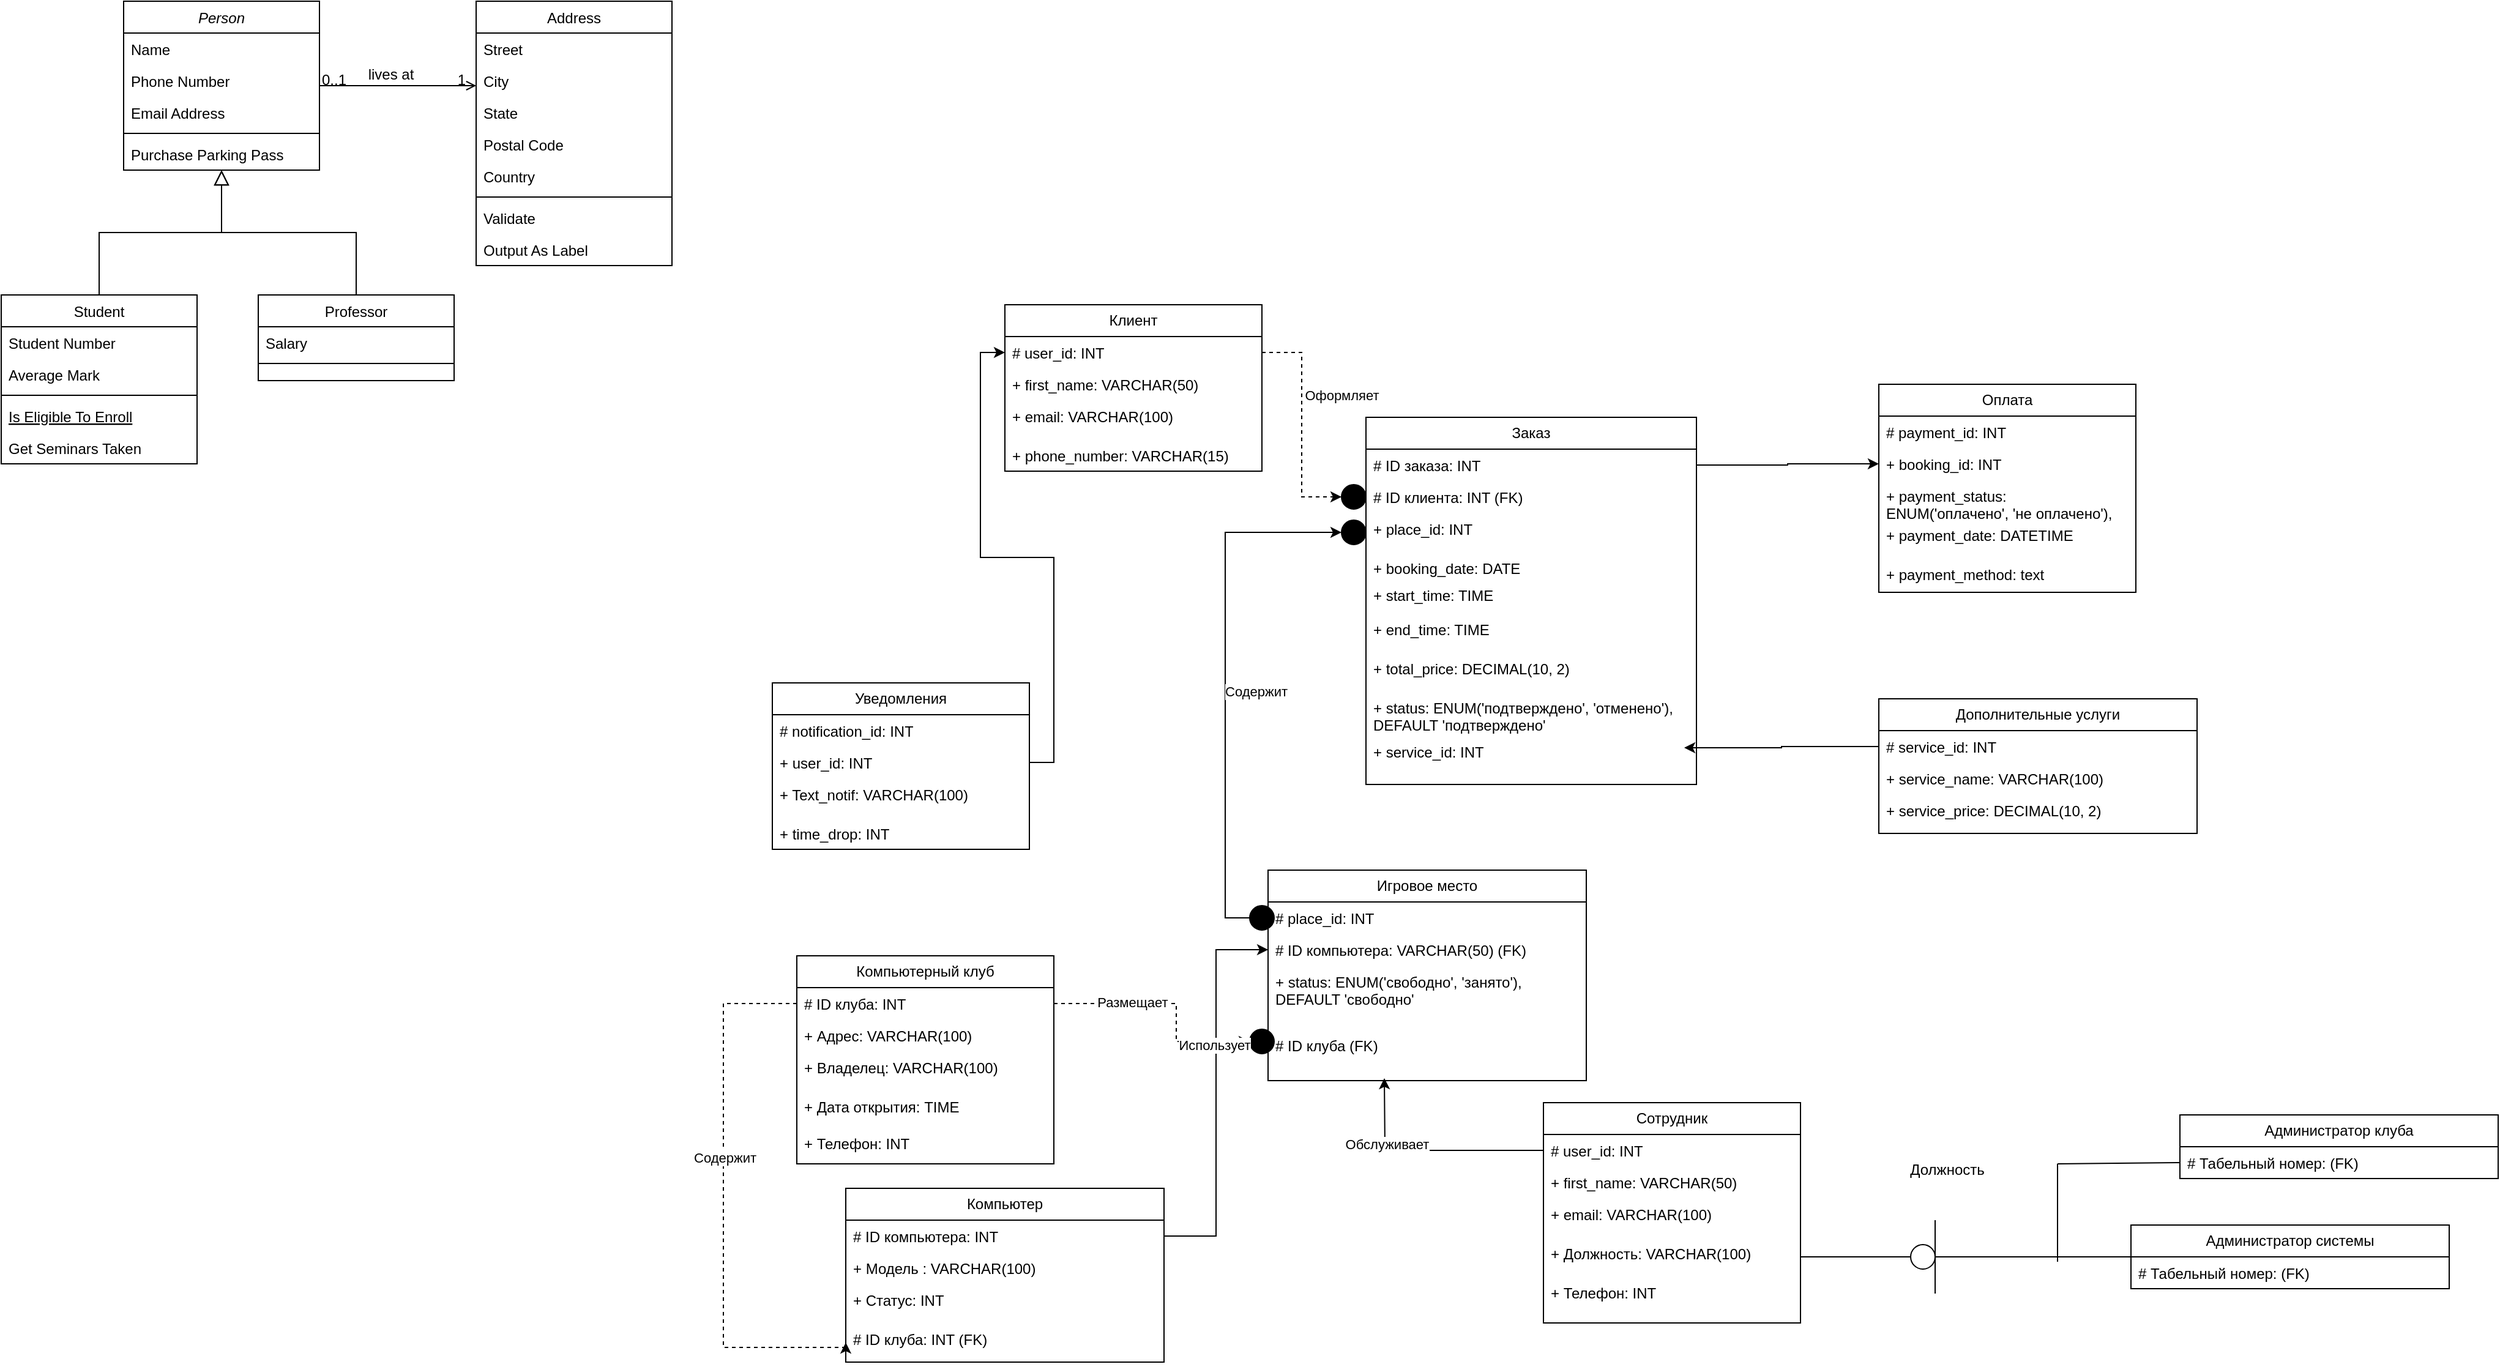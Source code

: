 <mxfile version="27.1.6">
  <diagram id="C5RBs43oDa-KdzZeNtuy" name="Page-1">
    <mxGraphModel dx="2500" dy="948" grid="1" gridSize="10" guides="1" tooltips="1" connect="1" arrows="1" fold="1" page="1" pageScale="1" pageWidth="827" pageHeight="1169" math="0" shadow="0">
      <root>
        <mxCell id="WIyWlLk6GJQsqaUBKTNV-0" />
        <mxCell id="WIyWlLk6GJQsqaUBKTNV-1" parent="WIyWlLk6GJQsqaUBKTNV-0" />
        <mxCell id="zkfFHV4jXpPFQw0GAbJ--0" value="Person" style="swimlane;fontStyle=2;align=center;verticalAlign=top;childLayout=stackLayout;horizontal=1;startSize=26;horizontalStack=0;resizeParent=1;resizeLast=0;collapsible=1;marginBottom=0;rounded=0;shadow=0;strokeWidth=1;" parent="WIyWlLk6GJQsqaUBKTNV-1" vertex="1">
          <mxGeometry x="220" y="120" width="160" height="138" as="geometry">
            <mxRectangle x="230" y="140" width="160" height="26" as="alternateBounds" />
          </mxGeometry>
        </mxCell>
        <mxCell id="zkfFHV4jXpPFQw0GAbJ--1" value="Name" style="text;align=left;verticalAlign=top;spacingLeft=4;spacingRight=4;overflow=hidden;rotatable=0;points=[[0,0.5],[1,0.5]];portConstraint=eastwest;" parent="zkfFHV4jXpPFQw0GAbJ--0" vertex="1">
          <mxGeometry y="26" width="160" height="26" as="geometry" />
        </mxCell>
        <mxCell id="zkfFHV4jXpPFQw0GAbJ--2" value="Phone Number" style="text;align=left;verticalAlign=top;spacingLeft=4;spacingRight=4;overflow=hidden;rotatable=0;points=[[0,0.5],[1,0.5]];portConstraint=eastwest;rounded=0;shadow=0;html=0;" parent="zkfFHV4jXpPFQw0GAbJ--0" vertex="1">
          <mxGeometry y="52" width="160" height="26" as="geometry" />
        </mxCell>
        <mxCell id="zkfFHV4jXpPFQw0GAbJ--3" value="Email Address" style="text;align=left;verticalAlign=top;spacingLeft=4;spacingRight=4;overflow=hidden;rotatable=0;points=[[0,0.5],[1,0.5]];portConstraint=eastwest;rounded=0;shadow=0;html=0;" parent="zkfFHV4jXpPFQw0GAbJ--0" vertex="1">
          <mxGeometry y="78" width="160" height="26" as="geometry" />
        </mxCell>
        <mxCell id="zkfFHV4jXpPFQw0GAbJ--4" value="" style="line;html=1;strokeWidth=1;align=left;verticalAlign=middle;spacingTop=-1;spacingLeft=3;spacingRight=3;rotatable=0;labelPosition=right;points=[];portConstraint=eastwest;" parent="zkfFHV4jXpPFQw0GAbJ--0" vertex="1">
          <mxGeometry y="104" width="160" height="8" as="geometry" />
        </mxCell>
        <mxCell id="zkfFHV4jXpPFQw0GAbJ--5" value="Purchase Parking Pass" style="text;align=left;verticalAlign=top;spacingLeft=4;spacingRight=4;overflow=hidden;rotatable=0;points=[[0,0.5],[1,0.5]];portConstraint=eastwest;" parent="zkfFHV4jXpPFQw0GAbJ--0" vertex="1">
          <mxGeometry y="112" width="160" height="26" as="geometry" />
        </mxCell>
        <mxCell id="zkfFHV4jXpPFQw0GAbJ--6" value="Student" style="swimlane;fontStyle=0;align=center;verticalAlign=top;childLayout=stackLayout;horizontal=1;startSize=26;horizontalStack=0;resizeParent=1;resizeLast=0;collapsible=1;marginBottom=0;rounded=0;shadow=0;strokeWidth=1;" parent="WIyWlLk6GJQsqaUBKTNV-1" vertex="1">
          <mxGeometry x="120" y="360" width="160" height="138" as="geometry">
            <mxRectangle x="130" y="380" width="160" height="26" as="alternateBounds" />
          </mxGeometry>
        </mxCell>
        <mxCell id="zkfFHV4jXpPFQw0GAbJ--7" value="Student Number" style="text;align=left;verticalAlign=top;spacingLeft=4;spacingRight=4;overflow=hidden;rotatable=0;points=[[0,0.5],[1,0.5]];portConstraint=eastwest;" parent="zkfFHV4jXpPFQw0GAbJ--6" vertex="1">
          <mxGeometry y="26" width="160" height="26" as="geometry" />
        </mxCell>
        <mxCell id="zkfFHV4jXpPFQw0GAbJ--8" value="Average Mark" style="text;align=left;verticalAlign=top;spacingLeft=4;spacingRight=4;overflow=hidden;rotatable=0;points=[[0,0.5],[1,0.5]];portConstraint=eastwest;rounded=0;shadow=0;html=0;" parent="zkfFHV4jXpPFQw0GAbJ--6" vertex="1">
          <mxGeometry y="52" width="160" height="26" as="geometry" />
        </mxCell>
        <mxCell id="zkfFHV4jXpPFQw0GAbJ--9" value="" style="line;html=1;strokeWidth=1;align=left;verticalAlign=middle;spacingTop=-1;spacingLeft=3;spacingRight=3;rotatable=0;labelPosition=right;points=[];portConstraint=eastwest;" parent="zkfFHV4jXpPFQw0GAbJ--6" vertex="1">
          <mxGeometry y="78" width="160" height="8" as="geometry" />
        </mxCell>
        <mxCell id="zkfFHV4jXpPFQw0GAbJ--10" value="Is Eligible To Enroll" style="text;align=left;verticalAlign=top;spacingLeft=4;spacingRight=4;overflow=hidden;rotatable=0;points=[[0,0.5],[1,0.5]];portConstraint=eastwest;fontStyle=4" parent="zkfFHV4jXpPFQw0GAbJ--6" vertex="1">
          <mxGeometry y="86" width="160" height="26" as="geometry" />
        </mxCell>
        <mxCell id="zkfFHV4jXpPFQw0GAbJ--11" value="Get Seminars Taken" style="text;align=left;verticalAlign=top;spacingLeft=4;spacingRight=4;overflow=hidden;rotatable=0;points=[[0,0.5],[1,0.5]];portConstraint=eastwest;" parent="zkfFHV4jXpPFQw0GAbJ--6" vertex="1">
          <mxGeometry y="112" width="160" height="26" as="geometry" />
        </mxCell>
        <mxCell id="zkfFHV4jXpPFQw0GAbJ--12" value="" style="endArrow=block;endSize=10;endFill=0;shadow=0;strokeWidth=1;rounded=0;curved=0;edgeStyle=elbowEdgeStyle;elbow=vertical;" parent="WIyWlLk6GJQsqaUBKTNV-1" source="zkfFHV4jXpPFQw0GAbJ--6" target="zkfFHV4jXpPFQw0GAbJ--0" edge="1">
          <mxGeometry width="160" relative="1" as="geometry">
            <mxPoint x="200" y="203" as="sourcePoint" />
            <mxPoint x="200" y="203" as="targetPoint" />
          </mxGeometry>
        </mxCell>
        <mxCell id="zkfFHV4jXpPFQw0GAbJ--13" value="Professor" style="swimlane;fontStyle=0;align=center;verticalAlign=top;childLayout=stackLayout;horizontal=1;startSize=26;horizontalStack=0;resizeParent=1;resizeLast=0;collapsible=1;marginBottom=0;rounded=0;shadow=0;strokeWidth=1;" parent="WIyWlLk6GJQsqaUBKTNV-1" vertex="1">
          <mxGeometry x="330" y="360" width="160" height="70" as="geometry">
            <mxRectangle x="340" y="380" width="170" height="26" as="alternateBounds" />
          </mxGeometry>
        </mxCell>
        <mxCell id="zkfFHV4jXpPFQw0GAbJ--14" value="Salary" style="text;align=left;verticalAlign=top;spacingLeft=4;spacingRight=4;overflow=hidden;rotatable=0;points=[[0,0.5],[1,0.5]];portConstraint=eastwest;" parent="zkfFHV4jXpPFQw0GAbJ--13" vertex="1">
          <mxGeometry y="26" width="160" height="26" as="geometry" />
        </mxCell>
        <mxCell id="zkfFHV4jXpPFQw0GAbJ--15" value="" style="line;html=1;strokeWidth=1;align=left;verticalAlign=middle;spacingTop=-1;spacingLeft=3;spacingRight=3;rotatable=0;labelPosition=right;points=[];portConstraint=eastwest;" parent="zkfFHV4jXpPFQw0GAbJ--13" vertex="1">
          <mxGeometry y="52" width="160" height="8" as="geometry" />
        </mxCell>
        <mxCell id="zkfFHV4jXpPFQw0GAbJ--16" value="" style="endArrow=block;endSize=10;endFill=0;shadow=0;strokeWidth=1;rounded=0;curved=0;edgeStyle=elbowEdgeStyle;elbow=vertical;" parent="WIyWlLk6GJQsqaUBKTNV-1" source="zkfFHV4jXpPFQw0GAbJ--13" target="zkfFHV4jXpPFQw0GAbJ--0" edge="1">
          <mxGeometry width="160" relative="1" as="geometry">
            <mxPoint x="210" y="373" as="sourcePoint" />
            <mxPoint x="310" y="271" as="targetPoint" />
          </mxGeometry>
        </mxCell>
        <mxCell id="zkfFHV4jXpPFQw0GAbJ--17" value="Address" style="swimlane;fontStyle=0;align=center;verticalAlign=top;childLayout=stackLayout;horizontal=1;startSize=26;horizontalStack=0;resizeParent=1;resizeLast=0;collapsible=1;marginBottom=0;rounded=0;shadow=0;strokeWidth=1;" parent="WIyWlLk6GJQsqaUBKTNV-1" vertex="1">
          <mxGeometry x="508" y="120" width="160" height="216" as="geometry">
            <mxRectangle x="550" y="140" width="160" height="26" as="alternateBounds" />
          </mxGeometry>
        </mxCell>
        <mxCell id="zkfFHV4jXpPFQw0GAbJ--18" value="Street" style="text;align=left;verticalAlign=top;spacingLeft=4;spacingRight=4;overflow=hidden;rotatable=0;points=[[0,0.5],[1,0.5]];portConstraint=eastwest;" parent="zkfFHV4jXpPFQw0GAbJ--17" vertex="1">
          <mxGeometry y="26" width="160" height="26" as="geometry" />
        </mxCell>
        <mxCell id="zkfFHV4jXpPFQw0GAbJ--19" value="City" style="text;align=left;verticalAlign=top;spacingLeft=4;spacingRight=4;overflow=hidden;rotatable=0;points=[[0,0.5],[1,0.5]];portConstraint=eastwest;rounded=0;shadow=0;html=0;" parent="zkfFHV4jXpPFQw0GAbJ--17" vertex="1">
          <mxGeometry y="52" width="160" height="26" as="geometry" />
        </mxCell>
        <mxCell id="zkfFHV4jXpPFQw0GAbJ--20" value="State" style="text;align=left;verticalAlign=top;spacingLeft=4;spacingRight=4;overflow=hidden;rotatable=0;points=[[0,0.5],[1,0.5]];portConstraint=eastwest;rounded=0;shadow=0;html=0;" parent="zkfFHV4jXpPFQw0GAbJ--17" vertex="1">
          <mxGeometry y="78" width="160" height="26" as="geometry" />
        </mxCell>
        <mxCell id="zkfFHV4jXpPFQw0GAbJ--21" value="Postal Code" style="text;align=left;verticalAlign=top;spacingLeft=4;spacingRight=4;overflow=hidden;rotatable=0;points=[[0,0.5],[1,0.5]];portConstraint=eastwest;rounded=0;shadow=0;html=0;" parent="zkfFHV4jXpPFQw0GAbJ--17" vertex="1">
          <mxGeometry y="104" width="160" height="26" as="geometry" />
        </mxCell>
        <mxCell id="zkfFHV4jXpPFQw0GAbJ--22" value="Country" style="text;align=left;verticalAlign=top;spacingLeft=4;spacingRight=4;overflow=hidden;rotatable=0;points=[[0,0.5],[1,0.5]];portConstraint=eastwest;rounded=0;shadow=0;html=0;" parent="zkfFHV4jXpPFQw0GAbJ--17" vertex="1">
          <mxGeometry y="130" width="160" height="26" as="geometry" />
        </mxCell>
        <mxCell id="zkfFHV4jXpPFQw0GAbJ--23" value="" style="line;html=1;strokeWidth=1;align=left;verticalAlign=middle;spacingTop=-1;spacingLeft=3;spacingRight=3;rotatable=0;labelPosition=right;points=[];portConstraint=eastwest;" parent="zkfFHV4jXpPFQw0GAbJ--17" vertex="1">
          <mxGeometry y="156" width="160" height="8" as="geometry" />
        </mxCell>
        <mxCell id="zkfFHV4jXpPFQw0GAbJ--24" value="Validate" style="text;align=left;verticalAlign=top;spacingLeft=4;spacingRight=4;overflow=hidden;rotatable=0;points=[[0,0.5],[1,0.5]];portConstraint=eastwest;" parent="zkfFHV4jXpPFQw0GAbJ--17" vertex="1">
          <mxGeometry y="164" width="160" height="26" as="geometry" />
        </mxCell>
        <mxCell id="zkfFHV4jXpPFQw0GAbJ--25" value="Output As Label" style="text;align=left;verticalAlign=top;spacingLeft=4;spacingRight=4;overflow=hidden;rotatable=0;points=[[0,0.5],[1,0.5]];portConstraint=eastwest;" parent="zkfFHV4jXpPFQw0GAbJ--17" vertex="1">
          <mxGeometry y="190" width="160" height="26" as="geometry" />
        </mxCell>
        <mxCell id="zkfFHV4jXpPFQw0GAbJ--26" value="" style="endArrow=open;shadow=0;strokeWidth=1;rounded=0;curved=0;endFill=1;edgeStyle=elbowEdgeStyle;elbow=vertical;" parent="WIyWlLk6GJQsqaUBKTNV-1" source="zkfFHV4jXpPFQw0GAbJ--0" target="zkfFHV4jXpPFQw0GAbJ--17" edge="1">
          <mxGeometry x="0.5" y="41" relative="1" as="geometry">
            <mxPoint x="380" y="192" as="sourcePoint" />
            <mxPoint x="540" y="192" as="targetPoint" />
            <mxPoint x="-40" y="32" as="offset" />
          </mxGeometry>
        </mxCell>
        <mxCell id="zkfFHV4jXpPFQw0GAbJ--27" value="0..1" style="resizable=0;align=left;verticalAlign=bottom;labelBackgroundColor=none;fontSize=12;" parent="zkfFHV4jXpPFQw0GAbJ--26" connectable="0" vertex="1">
          <mxGeometry x="-1" relative="1" as="geometry">
            <mxPoint y="4" as="offset" />
          </mxGeometry>
        </mxCell>
        <mxCell id="zkfFHV4jXpPFQw0GAbJ--28" value="1" style="resizable=0;align=right;verticalAlign=bottom;labelBackgroundColor=none;fontSize=12;" parent="zkfFHV4jXpPFQw0GAbJ--26" connectable="0" vertex="1">
          <mxGeometry x="1" relative="1" as="geometry">
            <mxPoint x="-7" y="4" as="offset" />
          </mxGeometry>
        </mxCell>
        <mxCell id="zkfFHV4jXpPFQw0GAbJ--29" value="lives at" style="text;html=1;resizable=0;points=[];;align=center;verticalAlign=middle;labelBackgroundColor=none;rounded=0;shadow=0;strokeWidth=1;fontSize=12;" parent="zkfFHV4jXpPFQw0GAbJ--26" vertex="1" connectable="0">
          <mxGeometry x="0.5" y="49" relative="1" as="geometry">
            <mxPoint x="-38" y="40" as="offset" />
          </mxGeometry>
        </mxCell>
        <mxCell id="PLSxakcZ5Mj65EyhJ7dW-0" value="Клиент" style="swimlane;fontStyle=0;childLayout=stackLayout;horizontal=1;startSize=26;fillColor=none;horizontalStack=0;resizeParent=1;resizeParentMax=0;resizeLast=0;collapsible=1;marginBottom=0;whiteSpace=wrap;html=1;" vertex="1" parent="WIyWlLk6GJQsqaUBKTNV-1">
          <mxGeometry x="940" y="368" width="210" height="136" as="geometry" />
        </mxCell>
        <mxCell id="PLSxakcZ5Mj65EyhJ7dW-1" value="# user_id: INT" style="text;strokeColor=none;fillColor=none;align=left;verticalAlign=top;spacingLeft=4;spacingRight=4;overflow=hidden;rotatable=0;points=[[0,0.5],[1,0.5]];portConstraint=eastwest;whiteSpace=wrap;html=1;" vertex="1" parent="PLSxakcZ5Mj65EyhJ7dW-0">
          <mxGeometry y="26" width="210" height="26" as="geometry" />
        </mxCell>
        <mxCell id="PLSxakcZ5Mj65EyhJ7dW-2" value="+ first_name: VARCHAR(50)" style="text;strokeColor=none;fillColor=none;align=left;verticalAlign=top;spacingLeft=4;spacingRight=4;overflow=hidden;rotatable=0;points=[[0,0.5],[1,0.5]];portConstraint=eastwest;whiteSpace=wrap;html=1;" vertex="1" parent="PLSxakcZ5Mj65EyhJ7dW-0">
          <mxGeometry y="52" width="210" height="26" as="geometry" />
        </mxCell>
        <mxCell id="PLSxakcZ5Mj65EyhJ7dW-3" value="+ email: VARCHAR(100)" style="text;strokeColor=none;fillColor=none;align=left;verticalAlign=top;spacingLeft=4;spacingRight=4;overflow=hidden;rotatable=0;points=[[0,0.5],[1,0.5]];portConstraint=eastwest;whiteSpace=wrap;html=1;" vertex="1" parent="PLSxakcZ5Mj65EyhJ7dW-0">
          <mxGeometry y="78" width="210" height="32" as="geometry" />
        </mxCell>
        <mxCell id="PLSxakcZ5Mj65EyhJ7dW-21" value="+ phone_number: VARCHAR(15)" style="text;strokeColor=none;fillColor=none;align=left;verticalAlign=top;spacingLeft=4;spacingRight=4;overflow=hidden;rotatable=0;points=[[0,0.5],[1,0.5]];portConstraint=eastwest;whiteSpace=wrap;html=1;" vertex="1" parent="PLSxakcZ5Mj65EyhJ7dW-0">
          <mxGeometry y="110" width="210" height="26" as="geometry" />
        </mxCell>
        <mxCell id="PLSxakcZ5Mj65EyhJ7dW-4" value="Игровое место" style="swimlane;fontStyle=0;childLayout=stackLayout;horizontal=1;startSize=26;fillColor=none;horizontalStack=0;resizeParent=1;resizeParentMax=0;resizeLast=0;collapsible=1;marginBottom=0;whiteSpace=wrap;html=1;" vertex="1" parent="WIyWlLk6GJQsqaUBKTNV-1">
          <mxGeometry x="1155" y="830" width="260" height="172" as="geometry" />
        </mxCell>
        <mxCell id="PLSxakcZ5Mj65EyhJ7dW-5" value="# place_id: INT" style="text;strokeColor=none;fillColor=none;align=left;verticalAlign=top;spacingLeft=4;spacingRight=4;overflow=hidden;rotatable=0;points=[[0,0.5],[1,0.5]];portConstraint=eastwest;whiteSpace=wrap;html=1;" vertex="1" parent="PLSxakcZ5Mj65EyhJ7dW-4">
          <mxGeometry y="26" width="260" height="26" as="geometry" />
        </mxCell>
        <mxCell id="PLSxakcZ5Mj65EyhJ7dW-6" value="# ID компьютера: VARCHAR(50) (FK)" style="text;strokeColor=none;fillColor=none;align=left;verticalAlign=top;spacingLeft=4;spacingRight=4;overflow=hidden;rotatable=0;points=[[0,0.5],[1,0.5]];portConstraint=eastwest;whiteSpace=wrap;html=1;" vertex="1" parent="PLSxakcZ5Mj65EyhJ7dW-4">
          <mxGeometry y="52" width="260" height="26" as="geometry" />
        </mxCell>
        <mxCell id="PLSxakcZ5Mj65EyhJ7dW-7" value="+ status: ENUM(&#39;свободно&#39;, &#39;занято&#39;), DEFAULT &#39;свободно&#39;" style="text;strokeColor=none;fillColor=none;align=left;verticalAlign=top;spacingLeft=4;spacingRight=4;overflow=hidden;rotatable=0;points=[[0,0.5],[1,0.5]];portConstraint=eastwest;whiteSpace=wrap;html=1;" vertex="1" parent="PLSxakcZ5Mj65EyhJ7dW-4">
          <mxGeometry y="78" width="260" height="52" as="geometry" />
        </mxCell>
        <mxCell id="PLSxakcZ5Mj65EyhJ7dW-106" value="# ID клуба (FK&lt;span style=&quot;background-color: transparent; color: light-dark(rgb(0, 0, 0), rgb(255, 255, 255));&quot;&gt;)&lt;/span&gt;" style="text;strokeColor=none;fillColor=none;align=left;verticalAlign=top;spacingLeft=4;spacingRight=4;overflow=hidden;rotatable=0;points=[[0,0.5],[1,0.5]];portConstraint=eastwest;whiteSpace=wrap;html=1;" vertex="1" parent="PLSxakcZ5Mj65EyhJ7dW-4">
          <mxGeometry y="130" width="260" height="42" as="geometry" />
        </mxCell>
        <mxCell id="PLSxakcZ5Mj65EyhJ7dW-8" value="Заказ" style="swimlane;fontStyle=0;childLayout=stackLayout;horizontal=1;startSize=26;fillColor=none;horizontalStack=0;resizeParent=1;resizeParentMax=0;resizeLast=0;collapsible=1;marginBottom=0;whiteSpace=wrap;html=1;" vertex="1" parent="WIyWlLk6GJQsqaUBKTNV-1">
          <mxGeometry x="1235" y="460" width="270" height="300" as="geometry" />
        </mxCell>
        <mxCell id="PLSxakcZ5Mj65EyhJ7dW-9" value="# ID заказа: INT" style="text;strokeColor=none;fillColor=none;align=left;verticalAlign=top;spacingLeft=4;spacingRight=4;overflow=hidden;rotatable=0;points=[[0,0.5],[1,0.5]];portConstraint=eastwest;whiteSpace=wrap;html=1;" vertex="1" parent="PLSxakcZ5Mj65EyhJ7dW-8">
          <mxGeometry y="26" width="270" height="26" as="geometry" />
        </mxCell>
        <mxCell id="PLSxakcZ5Mj65EyhJ7dW-10" value="# ID клиента: INT (FK)" style="text;strokeColor=none;fillColor=none;align=left;verticalAlign=top;spacingLeft=4;spacingRight=4;overflow=hidden;rotatable=0;points=[[0,0.5],[1,0.5]];portConstraint=eastwest;whiteSpace=wrap;html=1;" vertex="1" parent="PLSxakcZ5Mj65EyhJ7dW-8">
          <mxGeometry y="52" width="270" height="26" as="geometry" />
        </mxCell>
        <mxCell id="PLSxakcZ5Mj65EyhJ7dW-11" value="+ place_id: INT" style="text;strokeColor=none;fillColor=none;align=left;verticalAlign=top;spacingLeft=4;spacingRight=4;overflow=hidden;rotatable=0;points=[[0,0.5],[1,0.5]];portConstraint=eastwest;whiteSpace=wrap;html=1;" vertex="1" parent="PLSxakcZ5Mj65EyhJ7dW-8">
          <mxGeometry y="78" width="270" height="32" as="geometry" />
        </mxCell>
        <mxCell id="PLSxakcZ5Mj65EyhJ7dW-12" value="+ booking_date: DATE" style="text;strokeColor=none;fillColor=none;align=left;verticalAlign=top;spacingLeft=4;spacingRight=4;overflow=hidden;rotatable=0;points=[[0,0.5],[1,0.5]];portConstraint=eastwest;whiteSpace=wrap;html=1;" vertex="1" parent="PLSxakcZ5Mj65EyhJ7dW-8">
          <mxGeometry y="110" width="270" height="190" as="geometry" />
        </mxCell>
        <mxCell id="PLSxakcZ5Mj65EyhJ7dW-13" value="+ start_time: TIME" style="text;strokeColor=none;fillColor=none;align=left;verticalAlign=top;spacingLeft=4;spacingRight=4;overflow=hidden;rotatable=0;points=[[0,0.5],[1,0.5]];portConstraint=eastwest;whiteSpace=wrap;html=1;" vertex="1" parent="WIyWlLk6GJQsqaUBKTNV-1">
          <mxGeometry x="1235" y="592" width="250" height="32" as="geometry" />
        </mxCell>
        <mxCell id="PLSxakcZ5Mj65EyhJ7dW-14" value="+ end_time: TIME" style="text;strokeColor=none;fillColor=none;align=left;verticalAlign=top;spacingLeft=4;spacingRight=4;overflow=hidden;rotatable=0;points=[[0,0.5],[1,0.5]];portConstraint=eastwest;whiteSpace=wrap;html=1;" vertex="1" parent="WIyWlLk6GJQsqaUBKTNV-1">
          <mxGeometry x="1235" y="620" width="250" height="32" as="geometry" />
        </mxCell>
        <mxCell id="PLSxakcZ5Mj65EyhJ7dW-15" value="+ total_price: DECIMAL(10, 2)" style="text;strokeColor=none;fillColor=none;align=left;verticalAlign=top;spacingLeft=4;spacingRight=4;overflow=hidden;rotatable=0;points=[[0,0.5],[1,0.5]];portConstraint=eastwest;whiteSpace=wrap;html=1;" vertex="1" parent="WIyWlLk6GJQsqaUBKTNV-1">
          <mxGeometry x="1235" y="652" width="250" height="98" as="geometry" />
        </mxCell>
        <mxCell id="PLSxakcZ5Mj65EyhJ7dW-16" value="+ status: ENUM(&#39;подтверждено&#39;, &#39;отменено&#39;), DEFAULT &#39;подтверждено&#39;" style="text;strokeColor=none;fillColor=none;align=left;verticalAlign=top;spacingLeft=4;spacingRight=4;overflow=hidden;rotatable=0;points=[[0,0.5],[1,0.5]];portConstraint=eastwest;whiteSpace=wrap;html=1;" vertex="1" parent="WIyWlLk6GJQsqaUBKTNV-1">
          <mxGeometry x="1235" y="684" width="260" height="66" as="geometry" />
        </mxCell>
        <mxCell id="PLSxakcZ5Mj65EyhJ7dW-17" value="Дополнительные услуги" style="swimlane;fontStyle=0;childLayout=stackLayout;horizontal=1;startSize=26;fillColor=none;horizontalStack=0;resizeParent=1;resizeParentMax=0;resizeLast=0;collapsible=1;marginBottom=0;whiteSpace=wrap;html=1;" vertex="1" parent="WIyWlLk6GJQsqaUBKTNV-1">
          <mxGeometry x="1654" y="690" width="260" height="110" as="geometry" />
        </mxCell>
        <mxCell id="PLSxakcZ5Mj65EyhJ7dW-18" value="# service_id: INT" style="text;strokeColor=none;fillColor=none;align=left;verticalAlign=top;spacingLeft=4;spacingRight=4;overflow=hidden;rotatable=0;points=[[0,0.5],[1,0.5]];portConstraint=eastwest;whiteSpace=wrap;html=1;" vertex="1" parent="PLSxakcZ5Mj65EyhJ7dW-17">
          <mxGeometry y="26" width="260" height="26" as="geometry" />
        </mxCell>
        <mxCell id="PLSxakcZ5Mj65EyhJ7dW-19" value="+ service_name: VARCHAR(100)" style="text;strokeColor=none;fillColor=none;align=left;verticalAlign=top;spacingLeft=4;spacingRight=4;overflow=hidden;rotatable=0;points=[[0,0.5],[1,0.5]];portConstraint=eastwest;whiteSpace=wrap;html=1;" vertex="1" parent="PLSxakcZ5Mj65EyhJ7dW-17">
          <mxGeometry y="52" width="260" height="26" as="geometry" />
        </mxCell>
        <mxCell id="PLSxakcZ5Mj65EyhJ7dW-20" value="+ service_price: DECIMAL(10, 2)" style="text;strokeColor=none;fillColor=none;align=left;verticalAlign=top;spacingLeft=4;spacingRight=4;overflow=hidden;rotatable=0;points=[[0,0.5],[1,0.5]];portConstraint=eastwest;whiteSpace=wrap;html=1;" vertex="1" parent="PLSxakcZ5Mj65EyhJ7dW-17">
          <mxGeometry y="78" width="260" height="32" as="geometry" />
        </mxCell>
        <mxCell id="PLSxakcZ5Mj65EyhJ7dW-22" value="+ service_id: INT" style="text;strokeColor=none;fillColor=none;align=left;verticalAlign=top;spacingLeft=4;spacingRight=4;overflow=hidden;rotatable=0;points=[[0,0.5],[1,0.5]];portConstraint=eastwest;whiteSpace=wrap;html=1;" vertex="1" parent="WIyWlLk6GJQsqaUBKTNV-1">
          <mxGeometry x="1235" y="720" width="260" height="20" as="geometry" />
        </mxCell>
        <mxCell id="PLSxakcZ5Mj65EyhJ7dW-23" value="Оплата" style="swimlane;fontStyle=0;childLayout=stackLayout;horizontal=1;startSize=26;fillColor=none;horizontalStack=0;resizeParent=1;resizeParentMax=0;resizeLast=0;collapsible=1;marginBottom=0;whiteSpace=wrap;html=1;" vertex="1" parent="WIyWlLk6GJQsqaUBKTNV-1">
          <mxGeometry x="1654" y="433" width="210" height="170" as="geometry" />
        </mxCell>
        <mxCell id="PLSxakcZ5Mj65EyhJ7dW-24" value="# payment_id: INT" style="text;strokeColor=none;fillColor=none;align=left;verticalAlign=top;spacingLeft=4;spacingRight=4;overflow=hidden;rotatable=0;points=[[0,0.5],[1,0.5]];portConstraint=eastwest;whiteSpace=wrap;html=1;" vertex="1" parent="PLSxakcZ5Mj65EyhJ7dW-23">
          <mxGeometry y="26" width="210" height="26" as="geometry" />
        </mxCell>
        <mxCell id="PLSxakcZ5Mj65EyhJ7dW-25" value="+ booking_id: INT" style="text;strokeColor=none;fillColor=none;align=left;verticalAlign=top;spacingLeft=4;spacingRight=4;overflow=hidden;rotatable=0;points=[[0,0.5],[1,0.5]];portConstraint=eastwest;whiteSpace=wrap;html=1;" vertex="1" parent="PLSxakcZ5Mj65EyhJ7dW-23">
          <mxGeometry y="52" width="210" height="26" as="geometry" />
        </mxCell>
        <mxCell id="PLSxakcZ5Mj65EyhJ7dW-27" value="+ payment_status: ENUM(&#39;оплачено&#39;, &#39;не оплачено&#39;), DEFAULT &#39;не оплачено&#39;" style="text;strokeColor=none;fillColor=none;align=left;verticalAlign=top;spacingLeft=4;spacingRight=4;overflow=hidden;rotatable=0;points=[[0,0.5],[1,0.5]];portConstraint=eastwest;whiteSpace=wrap;html=1;" vertex="1" parent="PLSxakcZ5Mj65EyhJ7dW-23">
          <mxGeometry y="78" width="210" height="32" as="geometry" />
        </mxCell>
        <mxCell id="PLSxakcZ5Mj65EyhJ7dW-28" value="+ payment_date: DATETIME" style="text;strokeColor=none;fillColor=none;align=left;verticalAlign=top;spacingLeft=4;spacingRight=4;overflow=hidden;rotatable=0;points=[[0,0.5],[1,0.5]];portConstraint=eastwest;whiteSpace=wrap;html=1;" vertex="1" parent="PLSxakcZ5Mj65EyhJ7dW-23">
          <mxGeometry y="110" width="210" height="32" as="geometry" />
        </mxCell>
        <mxCell id="PLSxakcZ5Mj65EyhJ7dW-26" value="+ payment_method: text" style="text;strokeColor=none;fillColor=none;align=left;verticalAlign=top;spacingLeft=4;spacingRight=4;overflow=hidden;rotatable=0;points=[[0,0.5],[1,0.5]];portConstraint=eastwest;whiteSpace=wrap;html=1;" vertex="1" parent="PLSxakcZ5Mj65EyhJ7dW-23">
          <mxGeometry y="142" width="210" height="28" as="geometry" />
        </mxCell>
        <mxCell id="PLSxakcZ5Mj65EyhJ7dW-29" value="Уведомления" style="swimlane;fontStyle=0;childLayout=stackLayout;horizontal=1;startSize=26;fillColor=none;horizontalStack=0;resizeParent=1;resizeParentMax=0;resizeLast=0;collapsible=1;marginBottom=0;whiteSpace=wrap;html=1;" vertex="1" parent="WIyWlLk6GJQsqaUBKTNV-1">
          <mxGeometry x="750" y="677" width="210" height="136" as="geometry" />
        </mxCell>
        <mxCell id="PLSxakcZ5Mj65EyhJ7dW-30" value="#&amp;nbsp;&lt;span style=&quot;white-space-collapse: preserve;&quot; data-src-align=&quot;0:11&quot; class=&quot;EzKURWReUAB5oZgtQNkl&quot;&gt;notification&lt;/span&gt;_id: INT" style="text;strokeColor=none;fillColor=none;align=left;verticalAlign=top;spacingLeft=4;spacingRight=4;overflow=hidden;rotatable=0;points=[[0,0.5],[1,0.5]];portConstraint=eastwest;whiteSpace=wrap;html=1;" vertex="1" parent="PLSxakcZ5Mj65EyhJ7dW-29">
          <mxGeometry y="26" width="210" height="26" as="geometry" />
        </mxCell>
        <mxCell id="PLSxakcZ5Mj65EyhJ7dW-31" value="+ user_id: INT" style="text;strokeColor=none;fillColor=none;align=left;verticalAlign=top;spacingLeft=4;spacingRight=4;overflow=hidden;rotatable=0;points=[[0,0.5],[1,0.5]];portConstraint=eastwest;whiteSpace=wrap;html=1;" vertex="1" parent="PLSxakcZ5Mj65EyhJ7dW-29">
          <mxGeometry y="52" width="210" height="26" as="geometry" />
        </mxCell>
        <mxCell id="PLSxakcZ5Mj65EyhJ7dW-32" value="+ Text_notif: VARCHAR(100)" style="text;strokeColor=none;fillColor=none;align=left;verticalAlign=top;spacingLeft=4;spacingRight=4;overflow=hidden;rotatable=0;points=[[0,0.5],[1,0.5]];portConstraint=eastwest;whiteSpace=wrap;html=1;" vertex="1" parent="PLSxakcZ5Mj65EyhJ7dW-29">
          <mxGeometry y="78" width="210" height="32" as="geometry" />
        </mxCell>
        <mxCell id="PLSxakcZ5Mj65EyhJ7dW-33" value="+ time_drop: INT" style="text;strokeColor=none;fillColor=none;align=left;verticalAlign=top;spacingLeft=4;spacingRight=4;overflow=hidden;rotatable=0;points=[[0,0.5],[1,0.5]];portConstraint=eastwest;whiteSpace=wrap;html=1;" vertex="1" parent="PLSxakcZ5Mj65EyhJ7dW-29">
          <mxGeometry y="110" width="210" height="26" as="geometry" />
        </mxCell>
        <mxCell id="PLSxakcZ5Mj65EyhJ7dW-34" style="edgeStyle=orthogonalEdgeStyle;rounded=0;orthogonalLoop=1;jettySize=auto;html=1;exitX=1;exitY=0.5;exitDx=0;exitDy=0;entryX=0;entryY=0.5;entryDx=0;entryDy=0;" edge="1" parent="WIyWlLk6GJQsqaUBKTNV-1" source="PLSxakcZ5Mj65EyhJ7dW-31" target="PLSxakcZ5Mj65EyhJ7dW-1">
          <mxGeometry relative="1" as="geometry" />
        </mxCell>
        <mxCell id="PLSxakcZ5Mj65EyhJ7dW-35" style="edgeStyle=orthogonalEdgeStyle;rounded=0;orthogonalLoop=1;jettySize=auto;html=1;exitX=1;exitY=0.5;exitDx=0;exitDy=0;entryX=0;entryY=0.5;entryDx=0;entryDy=0;" edge="1" parent="WIyWlLk6GJQsqaUBKTNV-1" source="PLSxakcZ5Mj65EyhJ7dW-97" target="PLSxakcZ5Mj65EyhJ7dW-10">
          <mxGeometry relative="1" as="geometry" />
        </mxCell>
        <mxCell id="PLSxakcZ5Mj65EyhJ7dW-84" value="Оформляет" style="edgeLabel;html=1;align=center;verticalAlign=middle;resizable=0;points=[];" vertex="1" connectable="0" parent="PLSxakcZ5Mj65EyhJ7dW-35">
          <mxGeometry x="0.39" y="-6" relative="1" as="geometry">
            <mxPoint x="-20" y="-83" as="offset" />
          </mxGeometry>
        </mxCell>
        <mxCell id="PLSxakcZ5Mj65EyhJ7dW-36" style="edgeStyle=orthogonalEdgeStyle;rounded=0;orthogonalLoop=1;jettySize=auto;html=1;exitX=0;exitY=0.5;exitDx=0;exitDy=0;entryX=0;entryY=0.5;entryDx=0;entryDy=0;" edge="1" parent="WIyWlLk6GJQsqaUBKTNV-1" source="PLSxakcZ5Mj65EyhJ7dW-88" target="PLSxakcZ5Mj65EyhJ7dW-11">
          <mxGeometry relative="1" as="geometry" />
        </mxCell>
        <mxCell id="PLSxakcZ5Mj65EyhJ7dW-37" style="edgeStyle=orthogonalEdgeStyle;rounded=0;orthogonalLoop=1;jettySize=auto;html=1;exitX=1;exitY=0.5;exitDx=0;exitDy=0;entryX=0;entryY=0.5;entryDx=0;entryDy=0;" edge="1" parent="WIyWlLk6GJQsqaUBKTNV-1" source="PLSxakcZ5Mj65EyhJ7dW-9" target="PLSxakcZ5Mj65EyhJ7dW-25">
          <mxGeometry relative="1" as="geometry" />
        </mxCell>
        <mxCell id="PLSxakcZ5Mj65EyhJ7dW-38" style="edgeStyle=orthogonalEdgeStyle;rounded=0;orthogonalLoop=1;jettySize=auto;html=1;exitX=0;exitY=0.5;exitDx=0;exitDy=0;entryX=1;entryY=0.5;entryDx=0;entryDy=0;" edge="1" parent="WIyWlLk6GJQsqaUBKTNV-1" source="PLSxakcZ5Mj65EyhJ7dW-18" target="PLSxakcZ5Mj65EyhJ7dW-22">
          <mxGeometry relative="1" as="geometry" />
        </mxCell>
        <mxCell id="PLSxakcZ5Mj65EyhJ7dW-44" value="Компьютерный клуб" style="swimlane;fontStyle=0;childLayout=stackLayout;horizontal=1;startSize=26;fillColor=none;horizontalStack=0;resizeParent=1;resizeParentMax=0;resizeLast=0;collapsible=1;marginBottom=0;whiteSpace=wrap;html=1;" vertex="1" parent="WIyWlLk6GJQsqaUBKTNV-1">
          <mxGeometry x="770" y="900" width="210" height="170" as="geometry" />
        </mxCell>
        <mxCell id="PLSxakcZ5Mj65EyhJ7dW-45" value="# &lt;span style=&quot;white-space-collapse: preserve;&quot;&gt;ID клуба&lt;/span&gt;: INT" style="text;strokeColor=none;fillColor=none;align=left;verticalAlign=top;spacingLeft=4;spacingRight=4;overflow=hidden;rotatable=0;points=[[0,0.5],[1,0.5]];portConstraint=eastwest;whiteSpace=wrap;html=1;" vertex="1" parent="PLSxakcZ5Mj65EyhJ7dW-44">
          <mxGeometry y="26" width="210" height="26" as="geometry" />
        </mxCell>
        <mxCell id="PLSxakcZ5Mj65EyhJ7dW-46" value="+ Адрес: VARCHAR(100)" style="text;strokeColor=none;fillColor=none;align=left;verticalAlign=top;spacingLeft=4;spacingRight=4;overflow=hidden;rotatable=0;points=[[0,0.5],[1,0.5]];portConstraint=eastwest;whiteSpace=wrap;html=1;" vertex="1" parent="PLSxakcZ5Mj65EyhJ7dW-44">
          <mxGeometry y="52" width="210" height="26" as="geometry" />
        </mxCell>
        <mxCell id="PLSxakcZ5Mj65EyhJ7dW-47" value="+ Владелец: VARCHAR(100)" style="text;strokeColor=none;fillColor=none;align=left;verticalAlign=top;spacingLeft=4;spacingRight=4;overflow=hidden;rotatable=0;points=[[0,0.5],[1,0.5]];portConstraint=eastwest;whiteSpace=wrap;html=1;" vertex="1" parent="PLSxakcZ5Mj65EyhJ7dW-44">
          <mxGeometry y="78" width="210" height="32" as="geometry" />
        </mxCell>
        <mxCell id="PLSxakcZ5Mj65EyhJ7dW-48" value="+ Дата открытия: TIME" style="text;strokeColor=none;fillColor=none;align=left;verticalAlign=top;spacingLeft=4;spacingRight=4;overflow=hidden;rotatable=0;points=[[0,0.5],[1,0.5]];portConstraint=eastwest;whiteSpace=wrap;html=1;" vertex="1" parent="PLSxakcZ5Mj65EyhJ7dW-44">
          <mxGeometry y="110" width="210" height="30" as="geometry" />
        </mxCell>
        <mxCell id="PLSxakcZ5Mj65EyhJ7dW-49" value="+ Телефон: INT" style="text;strokeColor=none;fillColor=none;align=left;verticalAlign=top;spacingLeft=4;spacingRight=4;overflow=hidden;rotatable=0;points=[[0,0.5],[1,0.5]];portConstraint=eastwest;whiteSpace=wrap;html=1;" vertex="1" parent="PLSxakcZ5Mj65EyhJ7dW-44">
          <mxGeometry y="140" width="210" height="30" as="geometry" />
        </mxCell>
        <mxCell id="PLSxakcZ5Mj65EyhJ7dW-58" value="Сотрудник" style="swimlane;fontStyle=0;childLayout=stackLayout;horizontal=1;startSize=26;fillColor=none;horizontalStack=0;resizeParent=1;resizeParentMax=0;resizeLast=0;collapsible=1;marginBottom=0;whiteSpace=wrap;html=1;" vertex="1" parent="WIyWlLk6GJQsqaUBKTNV-1">
          <mxGeometry x="1380" y="1020" width="210" height="180" as="geometry" />
        </mxCell>
        <mxCell id="PLSxakcZ5Mj65EyhJ7dW-64" style="edgeStyle=orthogonalEdgeStyle;rounded=0;orthogonalLoop=1;jettySize=auto;html=1;" edge="1" parent="PLSxakcZ5Mj65EyhJ7dW-58" source="PLSxakcZ5Mj65EyhJ7dW-59">
          <mxGeometry relative="1" as="geometry">
            <mxPoint x="-130" y="-20" as="targetPoint" />
          </mxGeometry>
        </mxCell>
        <mxCell id="PLSxakcZ5Mj65EyhJ7dW-85" value="Обслуживает" style="edgeLabel;html=1;align=center;verticalAlign=middle;resizable=0;points=[];" vertex="1" connectable="0" parent="PLSxakcZ5Mj65EyhJ7dW-64">
          <mxGeometry x="0.428" y="-1" relative="1" as="geometry">
            <mxPoint as="offset" />
          </mxGeometry>
        </mxCell>
        <mxCell id="PLSxakcZ5Mj65EyhJ7dW-59" value="# user_id: INT" style="text;strokeColor=none;fillColor=none;align=left;verticalAlign=top;spacingLeft=4;spacingRight=4;overflow=hidden;rotatable=0;points=[[0,0.5],[1,0.5]];portConstraint=eastwest;whiteSpace=wrap;html=1;" vertex="1" parent="PLSxakcZ5Mj65EyhJ7dW-58">
          <mxGeometry y="26" width="210" height="26" as="geometry" />
        </mxCell>
        <mxCell id="PLSxakcZ5Mj65EyhJ7dW-60" value="+ first_name: VARCHAR(50)" style="text;strokeColor=none;fillColor=none;align=left;verticalAlign=top;spacingLeft=4;spacingRight=4;overflow=hidden;rotatable=0;points=[[0,0.5],[1,0.5]];portConstraint=eastwest;whiteSpace=wrap;html=1;" vertex="1" parent="PLSxakcZ5Mj65EyhJ7dW-58">
          <mxGeometry y="52" width="210" height="26" as="geometry" />
        </mxCell>
        <mxCell id="PLSxakcZ5Mj65EyhJ7dW-61" value="+ email: VARCHAR(100)" style="text;strokeColor=none;fillColor=none;align=left;verticalAlign=top;spacingLeft=4;spacingRight=4;overflow=hidden;rotatable=0;points=[[0,0.5],[1,0.5]];portConstraint=eastwest;whiteSpace=wrap;html=1;" vertex="1" parent="PLSxakcZ5Mj65EyhJ7dW-58">
          <mxGeometry y="78" width="210" height="32" as="geometry" />
        </mxCell>
        <mxCell id="PLSxakcZ5Mj65EyhJ7dW-62" value="+ Должность: VARCHAR(100)" style="text;strokeColor=none;fillColor=none;align=left;verticalAlign=top;spacingLeft=4;spacingRight=4;overflow=hidden;rotatable=0;points=[[0,0.5],[1,0.5]];portConstraint=eastwest;whiteSpace=wrap;html=1;" vertex="1" parent="PLSxakcZ5Mj65EyhJ7dW-58">
          <mxGeometry y="110" width="210" height="32" as="geometry" />
        </mxCell>
        <mxCell id="PLSxakcZ5Mj65EyhJ7dW-63" value="+ Телефон: INT" style="text;strokeColor=none;fillColor=none;align=left;verticalAlign=top;spacingLeft=4;spacingRight=4;overflow=hidden;rotatable=0;points=[[0,0.5],[1,0.5]];portConstraint=eastwest;whiteSpace=wrap;html=1;" vertex="1" parent="PLSxakcZ5Mj65EyhJ7dW-58">
          <mxGeometry y="142" width="210" height="38" as="geometry" />
        </mxCell>
        <mxCell id="PLSxakcZ5Mj65EyhJ7dW-69" value="Администратор клуба" style="swimlane;fontStyle=0;childLayout=stackLayout;horizontal=1;startSize=26;fillColor=none;horizontalStack=0;resizeParent=1;resizeParentMax=0;resizeLast=0;collapsible=1;marginBottom=0;whiteSpace=wrap;html=1;" vertex="1" parent="WIyWlLk6GJQsqaUBKTNV-1">
          <mxGeometry x="1900" y="1030" width="260" height="52" as="geometry" />
        </mxCell>
        <mxCell id="PLSxakcZ5Mj65EyhJ7dW-71" value="# Табельный номер: (FK)" style="text;strokeColor=none;fillColor=none;align=left;verticalAlign=top;spacingLeft=4;spacingRight=4;overflow=hidden;rotatable=0;points=[[0,0.5],[1,0.5]];portConstraint=eastwest;whiteSpace=wrap;html=1;" vertex="1" parent="PLSxakcZ5Mj65EyhJ7dW-69">
          <mxGeometry y="26" width="260" height="26" as="geometry" />
        </mxCell>
        <mxCell id="PLSxakcZ5Mj65EyhJ7dW-73" value="Администратор системы" style="swimlane;fontStyle=0;childLayout=stackLayout;horizontal=1;startSize=26;fillColor=none;horizontalStack=0;resizeParent=1;resizeParentMax=0;resizeLast=0;collapsible=1;marginBottom=0;whiteSpace=wrap;html=1;" vertex="1" parent="WIyWlLk6GJQsqaUBKTNV-1">
          <mxGeometry x="1860" y="1120" width="260" height="52" as="geometry" />
        </mxCell>
        <mxCell id="PLSxakcZ5Mj65EyhJ7dW-74" value="# Табельный номер: (FK)" style="text;strokeColor=none;fillColor=none;align=left;verticalAlign=top;spacingLeft=4;spacingRight=4;overflow=hidden;rotatable=0;points=[[0,0.5],[1,0.5]];portConstraint=eastwest;whiteSpace=wrap;html=1;" vertex="1" parent="PLSxakcZ5Mj65EyhJ7dW-73">
          <mxGeometry y="26" width="260" height="26" as="geometry" />
        </mxCell>
        <mxCell id="PLSxakcZ5Mj65EyhJ7dW-75" value="" style="ellipse;whiteSpace=wrap;html=1;aspect=fixed;" vertex="1" parent="WIyWlLk6GJQsqaUBKTNV-1">
          <mxGeometry x="1680" y="1136" width="20" height="20" as="geometry" />
        </mxCell>
        <mxCell id="PLSxakcZ5Mj65EyhJ7dW-77" value="" style="endArrow=none;html=1;rounded=0;entryX=0;entryY=0.5;entryDx=0;entryDy=0;exitX=1;exitY=0.5;exitDx=0;exitDy=0;" edge="1" parent="WIyWlLk6GJQsqaUBKTNV-1" source="PLSxakcZ5Mj65EyhJ7dW-62" target="PLSxakcZ5Mj65EyhJ7dW-75">
          <mxGeometry width="50" height="50" relative="1" as="geometry">
            <mxPoint x="1560" y="1300" as="sourcePoint" />
            <mxPoint x="1610" y="1250" as="targetPoint" />
          </mxGeometry>
        </mxCell>
        <mxCell id="PLSxakcZ5Mj65EyhJ7dW-78" value="" style="endArrow=none;html=1;rounded=0;" edge="1" parent="WIyWlLk6GJQsqaUBKTNV-1">
          <mxGeometry width="50" height="50" relative="1" as="geometry">
            <mxPoint x="1700" y="1176" as="sourcePoint" />
            <mxPoint x="1700" y="1116" as="targetPoint" />
          </mxGeometry>
        </mxCell>
        <mxCell id="PLSxakcZ5Mj65EyhJ7dW-79" value="" style="endArrow=none;html=1;rounded=0;entryX=0;entryY=0.5;entryDx=0;entryDy=0;" edge="1" parent="WIyWlLk6GJQsqaUBKTNV-1" target="PLSxakcZ5Mj65EyhJ7dW-73">
          <mxGeometry width="50" height="50" relative="1" as="geometry">
            <mxPoint x="1700" y="1146" as="sourcePoint" />
            <mxPoint x="1820" y="1080" as="targetPoint" />
          </mxGeometry>
        </mxCell>
        <mxCell id="PLSxakcZ5Mj65EyhJ7dW-80" value="" style="endArrow=none;html=1;rounded=0;" edge="1" parent="WIyWlLk6GJQsqaUBKTNV-1">
          <mxGeometry width="50" height="50" relative="1" as="geometry">
            <mxPoint x="1800" y="1150" as="sourcePoint" />
            <mxPoint x="1800" y="1070" as="targetPoint" />
          </mxGeometry>
        </mxCell>
        <mxCell id="PLSxakcZ5Mj65EyhJ7dW-81" value="" style="endArrow=none;html=1;rounded=0;entryX=0;entryY=0.5;entryDx=0;entryDy=0;" edge="1" parent="WIyWlLk6GJQsqaUBKTNV-1" target="PLSxakcZ5Mj65EyhJ7dW-71">
          <mxGeometry width="50" height="50" relative="1" as="geometry">
            <mxPoint x="1800" y="1070" as="sourcePoint" />
            <mxPoint x="1890" y="1070" as="targetPoint" />
          </mxGeometry>
        </mxCell>
        <mxCell id="PLSxakcZ5Mj65EyhJ7dW-86" value="Должность" style="text;html=1;align=center;verticalAlign=middle;whiteSpace=wrap;rounded=0;" vertex="1" parent="WIyWlLk6GJQsqaUBKTNV-1">
          <mxGeometry x="1680" y="1060" width="60" height="30" as="geometry" />
        </mxCell>
        <mxCell id="PLSxakcZ5Mj65EyhJ7dW-90" value="" style="edgeStyle=orthogonalEdgeStyle;rounded=0;orthogonalLoop=1;jettySize=auto;html=1;exitX=0;exitY=0.5;exitDx=0;exitDy=0;entryX=0;entryY=0.5;entryDx=0;entryDy=0;" edge="1" parent="WIyWlLk6GJQsqaUBKTNV-1" source="PLSxakcZ5Mj65EyhJ7dW-103" target="PLSxakcZ5Mj65EyhJ7dW-88">
          <mxGeometry relative="1" as="geometry">
            <mxPoint x="1155" y="869" as="sourcePoint" />
            <mxPoint x="1235" y="554" as="targetPoint" />
          </mxGeometry>
        </mxCell>
        <mxCell id="PLSxakcZ5Mj65EyhJ7dW-88" value="" style="ellipse;whiteSpace=wrap;html=1;aspect=fixed;fillColor=#000000;" vertex="1" parent="WIyWlLk6GJQsqaUBKTNV-1">
          <mxGeometry x="1215" y="544" width="20" height="20" as="geometry" />
        </mxCell>
        <mxCell id="PLSxakcZ5Mj65EyhJ7dW-95" value="" style="edgeStyle=orthogonalEdgeStyle;rounded=0;orthogonalLoop=1;jettySize=auto;html=1;exitX=1;exitY=0.5;exitDx=0;exitDy=0;dashed=1;" edge="1" parent="WIyWlLk6GJQsqaUBKTNV-1" source="PLSxakcZ5Mj65EyhJ7dW-45" target="PLSxakcZ5Mj65EyhJ7dW-93">
          <mxGeometry relative="1" as="geometry">
            <mxPoint x="980" y="939" as="sourcePoint" />
            <mxPoint x="1155" y="929" as="targetPoint" />
            <Array as="points">
              <mxPoint x="1080" y="939" />
              <mxPoint x="1080" y="970" />
            </Array>
          </mxGeometry>
        </mxCell>
        <mxCell id="PLSxakcZ5Mj65EyhJ7dW-96" value="Размещает" style="edgeLabel;html=1;align=center;verticalAlign=middle;resizable=0;points=[];" vertex="1" connectable="0" parent="PLSxakcZ5Mj65EyhJ7dW-95">
          <mxGeometry x="-0.33" y="1" relative="1" as="geometry">
            <mxPoint as="offset" />
          </mxGeometry>
        </mxCell>
        <mxCell id="PLSxakcZ5Mj65EyhJ7dW-93" value="" style="ellipse;whiteSpace=wrap;html=1;aspect=fixed;fillColor=#000000;" vertex="1" parent="WIyWlLk6GJQsqaUBKTNV-1">
          <mxGeometry x="1140" y="960" width="20" height="20" as="geometry" />
        </mxCell>
        <mxCell id="PLSxakcZ5Mj65EyhJ7dW-99" value="" style="edgeStyle=orthogonalEdgeStyle;rounded=0;orthogonalLoop=1;jettySize=auto;html=1;exitX=1;exitY=0.5;exitDx=0;exitDy=0;entryX=0;entryY=0.5;entryDx=0;entryDy=0;dashed=1;" edge="1" parent="WIyWlLk6GJQsqaUBKTNV-1" source="PLSxakcZ5Mj65EyhJ7dW-1" target="PLSxakcZ5Mj65EyhJ7dW-97">
          <mxGeometry relative="1" as="geometry">
            <mxPoint x="1280" y="159" as="sourcePoint" />
            <mxPoint x="1235" y="525" as="targetPoint" />
          </mxGeometry>
        </mxCell>
        <mxCell id="PLSxakcZ5Mj65EyhJ7dW-97" value="" style="ellipse;whiteSpace=wrap;html=1;aspect=fixed;fillColor=#000000;" vertex="1" parent="WIyWlLk6GJQsqaUBKTNV-1">
          <mxGeometry x="1215" y="515" width="20" height="20" as="geometry" />
        </mxCell>
        <mxCell id="PLSxakcZ5Mj65EyhJ7dW-104" value="" style="edgeStyle=orthogonalEdgeStyle;rounded=0;orthogonalLoop=1;jettySize=auto;html=1;exitX=0;exitY=0.5;exitDx=0;exitDy=0;entryX=0;entryY=0.5;entryDx=0;entryDy=0;" edge="1" parent="WIyWlLk6GJQsqaUBKTNV-1" source="PLSxakcZ5Mj65EyhJ7dW-5" target="PLSxakcZ5Mj65EyhJ7dW-103">
          <mxGeometry relative="1" as="geometry">
            <mxPoint x="1155" y="869" as="sourcePoint" />
            <mxPoint x="1215" y="554" as="targetPoint" />
          </mxGeometry>
        </mxCell>
        <mxCell id="PLSxakcZ5Mj65EyhJ7dW-105" value="Содержит" style="edgeLabel;html=1;align=center;verticalAlign=middle;resizable=0;points=[];" vertex="1" connectable="0" parent="PLSxakcZ5Mj65EyhJ7dW-104">
          <mxGeometry x="-0.191" y="2" relative="1" as="geometry">
            <mxPoint x="-4" y="-187" as="offset" />
          </mxGeometry>
        </mxCell>
        <mxCell id="PLSxakcZ5Mj65EyhJ7dW-103" value="" style="ellipse;whiteSpace=wrap;html=1;aspect=fixed;fillColor=#000000;" vertex="1" parent="WIyWlLk6GJQsqaUBKTNV-1">
          <mxGeometry x="1140" y="859" width="20" height="20" as="geometry" />
        </mxCell>
        <mxCell id="PLSxakcZ5Mj65EyhJ7dW-107" value="Компьютер" style="swimlane;fontStyle=0;childLayout=stackLayout;horizontal=1;startSize=26;fillColor=none;horizontalStack=0;resizeParent=1;resizeParentMax=0;resizeLast=0;collapsible=1;marginBottom=0;whiteSpace=wrap;html=1;" vertex="1" parent="WIyWlLk6GJQsqaUBKTNV-1">
          <mxGeometry x="810" y="1090" width="260" height="142" as="geometry" />
        </mxCell>
        <mxCell id="PLSxakcZ5Mj65EyhJ7dW-108" value="# ID компьютера: INT" style="text;strokeColor=none;fillColor=none;align=left;verticalAlign=top;spacingLeft=4;spacingRight=4;overflow=hidden;rotatable=0;points=[[0,0.5],[1,0.5]];portConstraint=eastwest;whiteSpace=wrap;html=1;" vertex="1" parent="PLSxakcZ5Mj65EyhJ7dW-107">
          <mxGeometry y="26" width="260" height="26" as="geometry" />
        </mxCell>
        <mxCell id="PLSxakcZ5Mj65EyhJ7dW-109" value="+ Модель : VARCHAR(100)" style="text;strokeColor=none;fillColor=none;align=left;verticalAlign=top;spacingLeft=4;spacingRight=4;overflow=hidden;rotatable=0;points=[[0,0.5],[1,0.5]];portConstraint=eastwest;whiteSpace=wrap;html=1;" vertex="1" parent="PLSxakcZ5Mj65EyhJ7dW-107">
          <mxGeometry y="52" width="260" height="26" as="geometry" />
        </mxCell>
        <mxCell id="PLSxakcZ5Mj65EyhJ7dW-110" value="+ Статус: INT" style="text;strokeColor=none;fillColor=none;align=left;verticalAlign=top;spacingLeft=4;spacingRight=4;overflow=hidden;rotatable=0;points=[[0,0.5],[1,0.5]];portConstraint=eastwest;whiteSpace=wrap;html=1;" vertex="1" parent="PLSxakcZ5Mj65EyhJ7dW-107">
          <mxGeometry y="78" width="260" height="32" as="geometry" />
        </mxCell>
        <mxCell id="PLSxakcZ5Mj65EyhJ7dW-114" value="# ID клуба: INT (FK)" style="text;strokeColor=none;fillColor=none;align=left;verticalAlign=top;spacingLeft=4;spacingRight=4;overflow=hidden;rotatable=0;points=[[0,0.5],[1,0.5]];portConstraint=eastwest;whiteSpace=wrap;html=1;" vertex="1" parent="PLSxakcZ5Mj65EyhJ7dW-107">
          <mxGeometry y="110" width="260" height="32" as="geometry" />
        </mxCell>
        <mxCell id="PLSxakcZ5Mj65EyhJ7dW-111" style="edgeStyle=orthogonalEdgeStyle;rounded=0;orthogonalLoop=1;jettySize=auto;html=1;exitX=1;exitY=0.5;exitDx=0;exitDy=0;entryX=0;entryY=0.5;entryDx=0;entryDy=0;" edge="1" parent="WIyWlLk6GJQsqaUBKTNV-1" source="PLSxakcZ5Mj65EyhJ7dW-108" target="PLSxakcZ5Mj65EyhJ7dW-6">
          <mxGeometry relative="1" as="geometry">
            <mxPoint x="1295" y="1140" as="sourcePoint" />
            <mxPoint x="1060" y="1146" as="targetPoint" />
          </mxGeometry>
        </mxCell>
        <mxCell id="PLSxakcZ5Mj65EyhJ7dW-112" value="Использует" style="edgeLabel;html=1;align=center;verticalAlign=middle;resizable=0;points=[];" vertex="1" connectable="0" parent="PLSxakcZ5Mj65EyhJ7dW-111">
          <mxGeometry x="0.248" y="2" relative="1" as="geometry">
            <mxPoint as="offset" />
          </mxGeometry>
        </mxCell>
        <mxCell id="PLSxakcZ5Mj65EyhJ7dW-115" style="edgeStyle=orthogonalEdgeStyle;rounded=0;orthogonalLoop=1;jettySize=auto;html=1;entryX=0;entryY=0.5;entryDx=0;entryDy=0;dashed=1;" edge="1" parent="WIyWlLk6GJQsqaUBKTNV-1" source="PLSxakcZ5Mj65EyhJ7dW-45" target="PLSxakcZ5Mj65EyhJ7dW-114">
          <mxGeometry relative="1" as="geometry">
            <Array as="points">
              <mxPoint x="710" y="939" />
              <mxPoint x="710" y="1220" />
              <mxPoint x="810" y="1220" />
            </Array>
          </mxGeometry>
        </mxCell>
        <mxCell id="PLSxakcZ5Mj65EyhJ7dW-117" value="Содержит" style="edgeLabel;html=1;align=center;verticalAlign=middle;resizable=0;points=[];" vertex="1" connectable="0" parent="PLSxakcZ5Mj65EyhJ7dW-115">
          <mxGeometry x="-0.165" y="1" relative="1" as="geometry">
            <mxPoint as="offset" />
          </mxGeometry>
        </mxCell>
      </root>
    </mxGraphModel>
  </diagram>
</mxfile>
